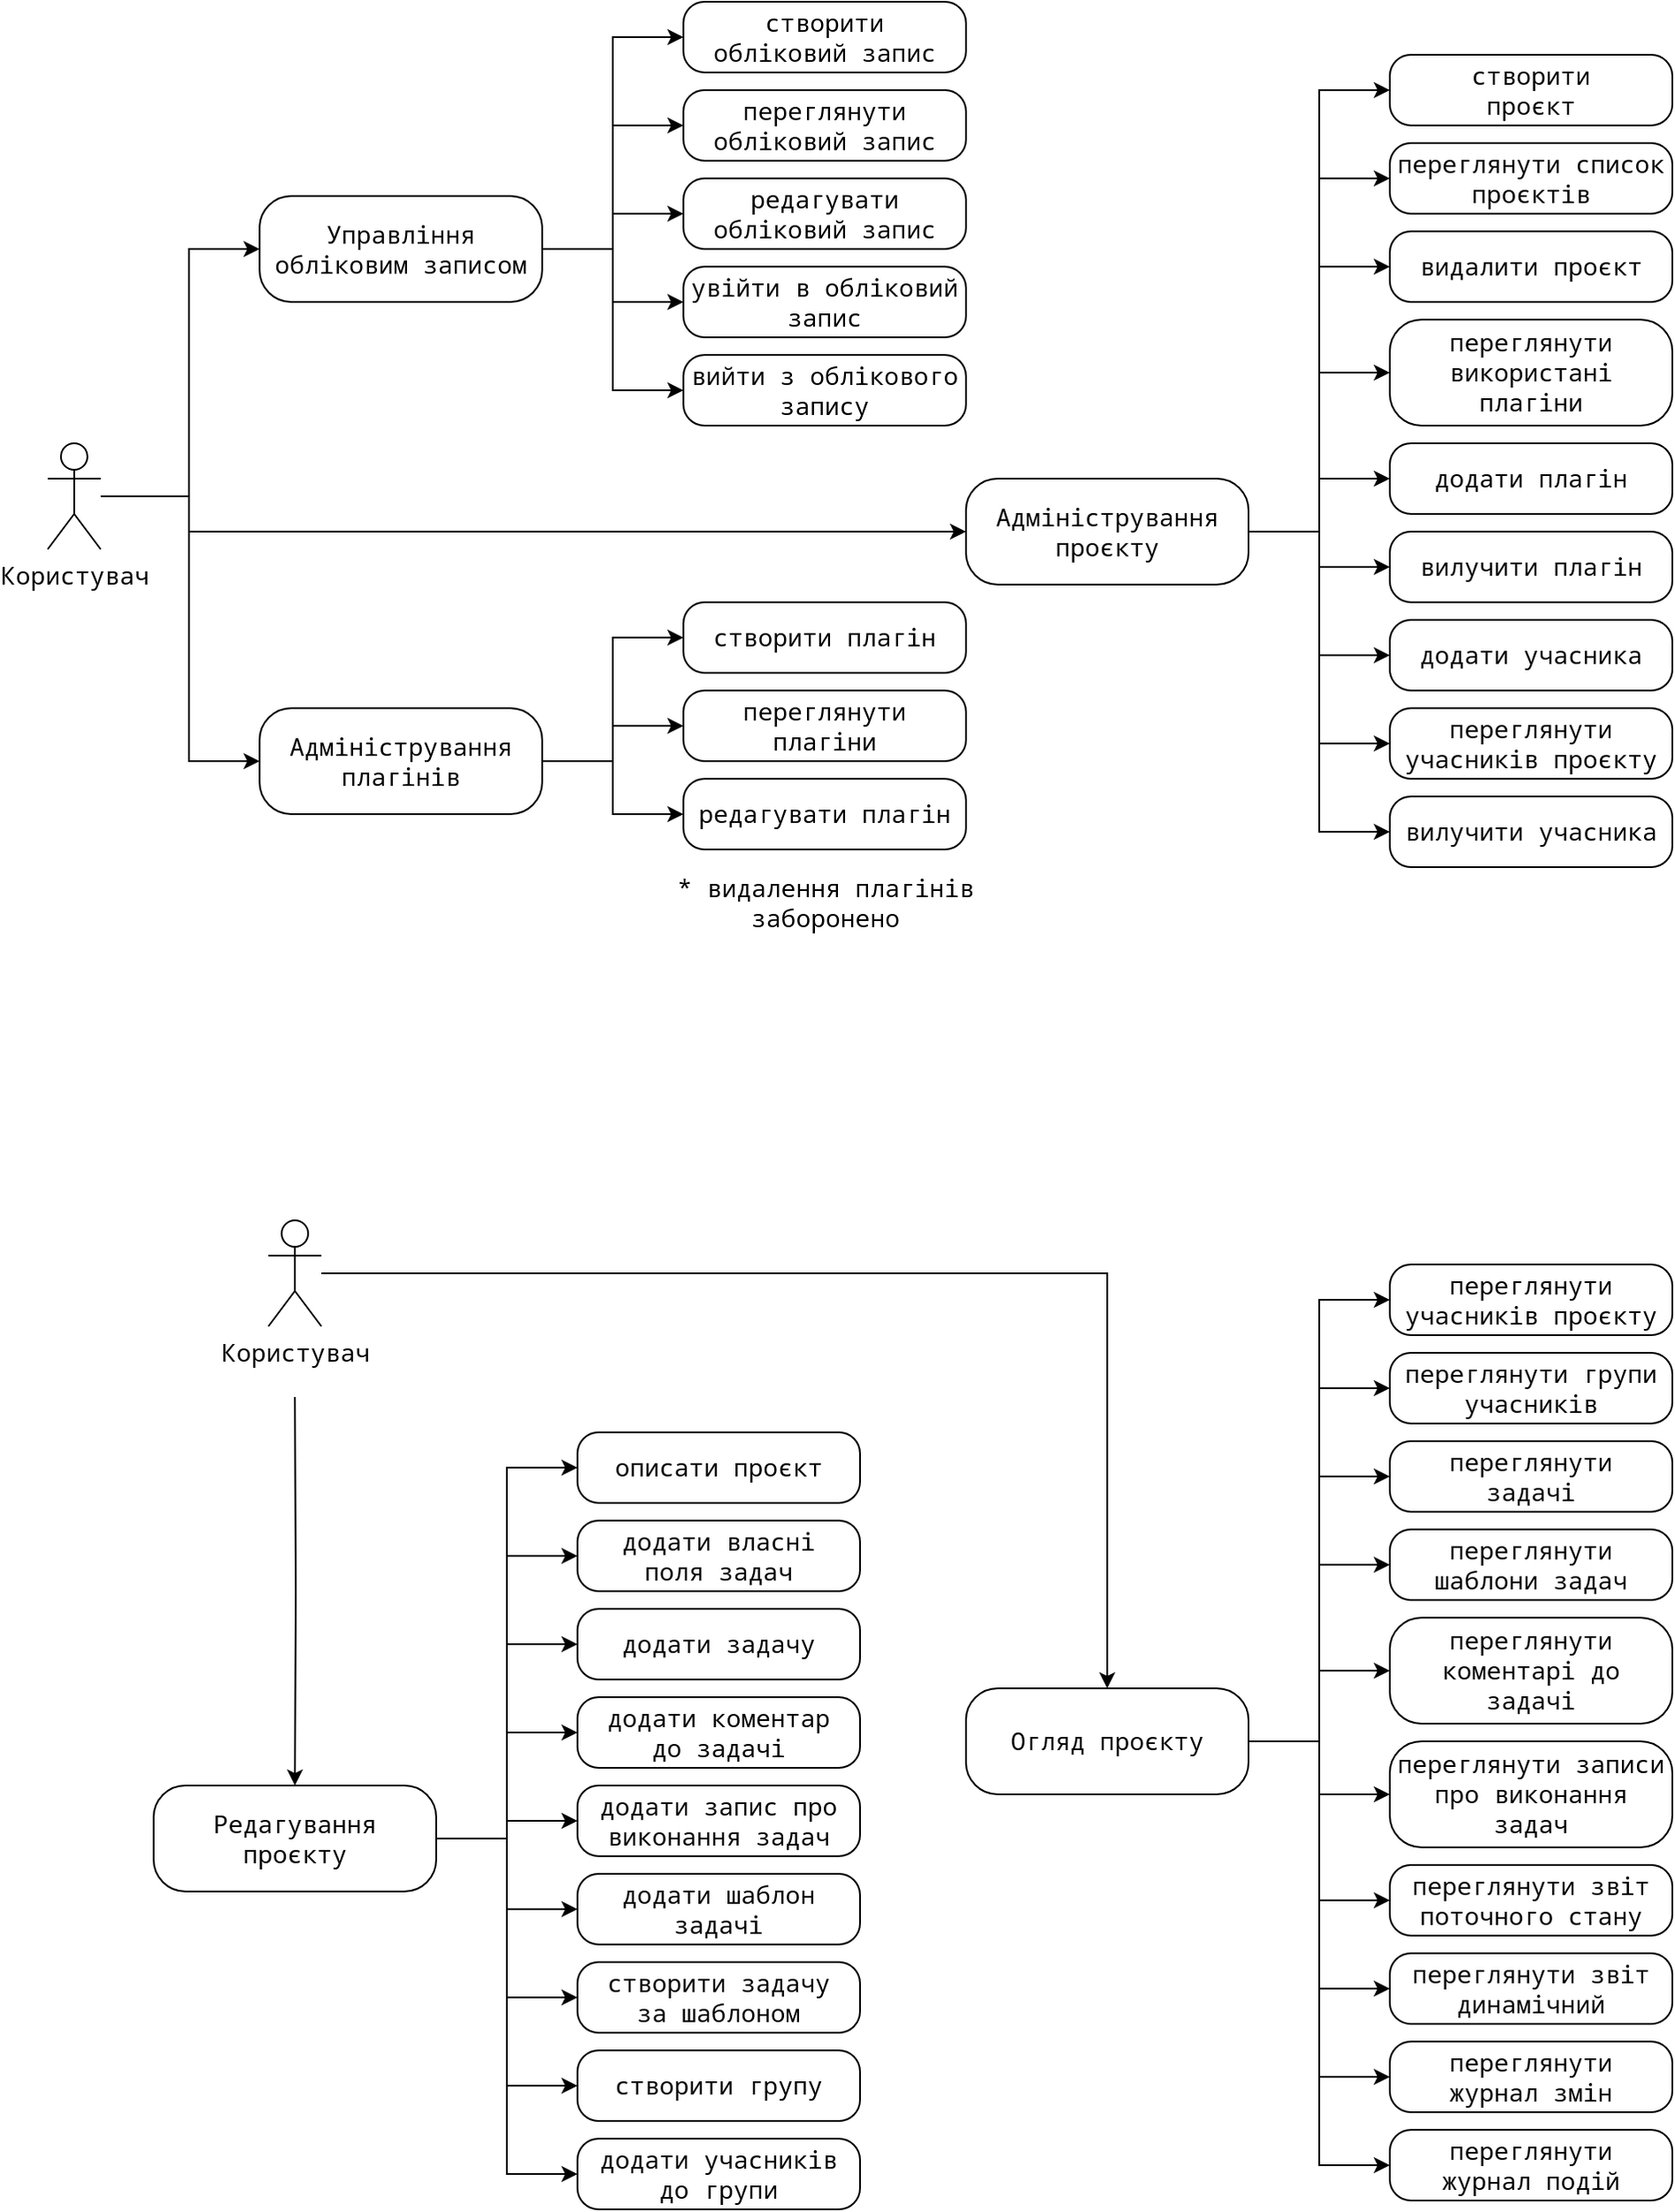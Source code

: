 <mxfile version="15.8.7" type="device" pages="2"><diagram id="jv5lWNzR53a4M4RJ2cvP" name="Page-1"><mxGraphModel dx="1372" dy="2047" grid="1" gridSize="10" guides="1" tooltips="1" connect="1" arrows="1" fold="1" page="1" pageScale="1" pageWidth="827" pageHeight="1169" math="0" shadow="0"><root><mxCell id="0"/><mxCell id="1" parent="0"/><mxCell id="jhxIdOsLZvtlKKNgTyip-5" style="edgeStyle=orthogonalEdgeStyle;rounded=0;orthogonalLoop=1;jettySize=auto;html=1;entryX=0;entryY=0.5;entryDx=0;entryDy=0;fontFamily=Noto Sans Mono;fontSize=14;" parent="1" source="jhxIdOsLZvtlKKNgTyip-1" target="jhxIdOsLZvtlKKNgTyip-2" edge="1"><mxGeometry relative="1" as="geometry"><Array as="points"><mxPoint x="160" y="270"/><mxPoint x="160" y="130"/></Array></mxGeometry></mxCell><mxCell id="jhxIdOsLZvtlKKNgTyip-6" style="edgeStyle=orthogonalEdgeStyle;rounded=0;orthogonalLoop=1;jettySize=auto;html=1;entryX=0;entryY=0.5;entryDx=0;entryDy=0;fontFamily=Noto Sans Mono;fontSize=14;" parent="1" source="jhxIdOsLZvtlKKNgTyip-1" target="jhxIdOsLZvtlKKNgTyip-3" edge="1"><mxGeometry relative="1" as="geometry"><Array as="points"><mxPoint x="160" y="270"/><mxPoint x="160" y="290"/></Array></mxGeometry></mxCell><mxCell id="jhxIdOsLZvtlKKNgTyip-11" style="edgeStyle=orthogonalEdgeStyle;rounded=0;orthogonalLoop=1;jettySize=auto;html=1;entryX=0;entryY=0.5;entryDx=0;entryDy=0;fontFamily=Noto Sans Mono;fontSize=14;" parent="1" source="jhxIdOsLZvtlKKNgTyip-1" target="jhxIdOsLZvtlKKNgTyip-10" edge="1"><mxGeometry relative="1" as="geometry"><Array as="points"><mxPoint x="160" y="270"/><mxPoint x="160" y="420"/></Array></mxGeometry></mxCell><mxCell id="jhxIdOsLZvtlKKNgTyip-1" value="Користувач" style="shape=umlActor;verticalLabelPosition=bottom;verticalAlign=top;html=1;outlineConnect=0;fontSize=14;fontFamily=Noto Sans Mono;" parent="1" vertex="1"><mxGeometry x="80" y="240" width="30" height="60" as="geometry"/></mxCell><mxCell id="jhxIdOsLZvtlKKNgTyip-12" style="edgeStyle=orthogonalEdgeStyle;rounded=0;orthogonalLoop=1;jettySize=auto;html=1;exitX=1;exitY=0.5;exitDx=0;exitDy=0;fontFamily=Noto Sans Mono;fontSize=14;entryX=0;entryY=0.5;entryDx=0;entryDy=0;" parent="1" source="jhxIdOsLZvtlKKNgTyip-2" target="jhxIdOsLZvtlKKNgTyip-13" edge="1"><mxGeometry relative="1" as="geometry"><mxPoint x="450" y="200.0" as="targetPoint"/></mxGeometry></mxCell><mxCell id="jhxIdOsLZvtlKKNgTyip-15" style="edgeStyle=orthogonalEdgeStyle;rounded=0;orthogonalLoop=1;jettySize=auto;html=1;exitX=1;exitY=0.5;exitDx=0;exitDy=0;entryX=0;entryY=0.5;entryDx=0;entryDy=0;fontFamily=Noto Sans Mono;fontSize=14;" parent="1" source="jhxIdOsLZvtlKKNgTyip-2" target="jhxIdOsLZvtlKKNgTyip-14" edge="1"><mxGeometry relative="1" as="geometry"/></mxCell><mxCell id="jhxIdOsLZvtlKKNgTyip-18" style="edgeStyle=orthogonalEdgeStyle;rounded=0;orthogonalLoop=1;jettySize=auto;html=1;exitX=1;exitY=0.5;exitDx=0;exitDy=0;entryX=0;entryY=0.5;entryDx=0;entryDy=0;fontFamily=Noto Sans Mono;fontSize=14;" parent="1" source="jhxIdOsLZvtlKKNgTyip-2" target="jhxIdOsLZvtlKKNgTyip-16" edge="1"><mxGeometry relative="1" as="geometry"/></mxCell><mxCell id="jhxIdOsLZvtlKKNgTyip-19" style="edgeStyle=orthogonalEdgeStyle;rounded=0;orthogonalLoop=1;jettySize=auto;html=1;exitX=1;exitY=0.5;exitDx=0;exitDy=0;entryX=0;entryY=0.5;entryDx=0;entryDy=0;fontFamily=Noto Sans Mono;fontSize=14;" parent="1" source="jhxIdOsLZvtlKKNgTyip-2" target="jhxIdOsLZvtlKKNgTyip-17" edge="1"><mxGeometry relative="1" as="geometry"/></mxCell><mxCell id="oOtasb6Ml_htdaw0JUBO-2" style="edgeStyle=orthogonalEdgeStyle;rounded=0;orthogonalLoop=1;jettySize=auto;html=1;exitX=1;exitY=0.5;exitDx=0;exitDy=0;entryX=0;entryY=0.5;entryDx=0;entryDy=0;" parent="1" source="jhxIdOsLZvtlKKNgTyip-2" target="oOtasb6Ml_htdaw0JUBO-1" edge="1"><mxGeometry relative="1" as="geometry"/></mxCell><mxCell id="jhxIdOsLZvtlKKNgTyip-2" value="Управління обліковим записом" style="rounded=1;whiteSpace=wrap;html=1;fontFamily=Noto Sans Mono;fontSize=14;arcSize=30;" parent="1" vertex="1"><mxGeometry x="200" y="100" width="160" height="60" as="geometry"/></mxCell><mxCell id="jhxIdOsLZvtlKKNgTyip-21" style="edgeStyle=orthogonalEdgeStyle;rounded=0;orthogonalLoop=1;jettySize=auto;html=1;exitX=1;exitY=0.5;exitDx=0;exitDy=0;entryX=0;entryY=0.5;entryDx=0;entryDy=0;fontFamily=Noto Sans Mono;fontSize=14;" parent="1" source="jhxIdOsLZvtlKKNgTyip-3" target="jhxIdOsLZvtlKKNgTyip-20" edge="1"><mxGeometry relative="1" as="geometry"/></mxCell><mxCell id="jhxIdOsLZvtlKKNgTyip-22" style="edgeStyle=orthogonalEdgeStyle;rounded=0;orthogonalLoop=1;jettySize=auto;html=1;exitX=1;exitY=0.5;exitDx=0;exitDy=0;fontFamily=Noto Sans Mono;fontSize=14;entryX=0;entryY=0.5;entryDx=0;entryDy=0;" parent="1" source="jhxIdOsLZvtlKKNgTyip-3" target="jhxIdOsLZvtlKKNgTyip-23" edge="1"><mxGeometry relative="1" as="geometry"><mxPoint x="820" y="230" as="targetPoint"/></mxGeometry></mxCell><mxCell id="jhxIdOsLZvtlKKNgTyip-25" style="edgeStyle=orthogonalEdgeStyle;rounded=0;orthogonalLoop=1;jettySize=auto;html=1;exitX=1;exitY=0.5;exitDx=0;exitDy=0;entryX=0;entryY=0.5;entryDx=0;entryDy=0;fontFamily=Noto Sans Mono;fontSize=14;" parent="1" source="jhxIdOsLZvtlKKNgTyip-3" target="jhxIdOsLZvtlKKNgTyip-24" edge="1"><mxGeometry relative="1" as="geometry"/></mxCell><mxCell id="jhxIdOsLZvtlKKNgTyip-28" style="edgeStyle=orthogonalEdgeStyle;rounded=0;orthogonalLoop=1;jettySize=auto;html=1;exitX=1;exitY=0.5;exitDx=0;exitDy=0;entryX=0;entryY=0.5;entryDx=0;entryDy=0;fontFamily=Noto Sans Mono;fontSize=14;" parent="1" source="jhxIdOsLZvtlKKNgTyip-3" target="jhxIdOsLZvtlKKNgTyip-26" edge="1"><mxGeometry relative="1" as="geometry"/></mxCell><mxCell id="jhxIdOsLZvtlKKNgTyip-29" style="edgeStyle=orthogonalEdgeStyle;rounded=0;orthogonalLoop=1;jettySize=auto;html=1;exitX=1;exitY=0.5;exitDx=0;exitDy=0;entryX=0;entryY=0.5;entryDx=0;entryDy=0;fontFamily=Noto Sans Mono;fontSize=14;" parent="1" source="jhxIdOsLZvtlKKNgTyip-3" target="jhxIdOsLZvtlKKNgTyip-27" edge="1"><mxGeometry relative="1" as="geometry"/></mxCell><mxCell id="jhxIdOsLZvtlKKNgTyip-36" style="edgeStyle=orthogonalEdgeStyle;rounded=0;orthogonalLoop=1;jettySize=auto;html=1;exitX=1;exitY=0.5;exitDx=0;exitDy=0;entryX=0;entryY=0.5;entryDx=0;entryDy=0;fontFamily=Noto Sans Mono;fontSize=14;" parent="1" source="jhxIdOsLZvtlKKNgTyip-3" target="jhxIdOsLZvtlKKNgTyip-35" edge="1"><mxGeometry relative="1" as="geometry"/></mxCell><mxCell id="Qpr0Uq6TaIP7Um83GQi3-8" style="edgeStyle=orthogonalEdgeStyle;rounded=0;orthogonalLoop=1;jettySize=auto;html=1;exitX=1;exitY=0.5;exitDx=0;exitDy=0;entryX=0;entryY=0.5;entryDx=0;entryDy=0;" parent="1" source="jhxIdOsLZvtlKKNgTyip-3" target="Qpr0Uq6TaIP7Um83GQi3-6" edge="1"><mxGeometry relative="1" as="geometry"/></mxCell><mxCell id="Qpr0Uq6TaIP7Um83GQi3-12" style="edgeStyle=orthogonalEdgeStyle;rounded=0;orthogonalLoop=1;jettySize=auto;html=1;exitX=1;exitY=0.5;exitDx=0;exitDy=0;entryX=0;entryY=0.5;entryDx=0;entryDy=0;" parent="1" source="jhxIdOsLZvtlKKNgTyip-3" target="Qpr0Uq6TaIP7Um83GQi3-10" edge="1"><mxGeometry relative="1" as="geometry"/></mxCell><mxCell id="Qpr0Uq6TaIP7Um83GQi3-13" style="edgeStyle=orthogonalEdgeStyle;rounded=0;orthogonalLoop=1;jettySize=auto;html=1;exitX=1;exitY=0.5;exitDx=0;exitDy=0;entryX=0;entryY=0.5;entryDx=0;entryDy=0;" parent="1" source="jhxIdOsLZvtlKKNgTyip-3" target="Qpr0Uq6TaIP7Um83GQi3-11" edge="1"><mxGeometry relative="1" as="geometry"/></mxCell><mxCell id="jhxIdOsLZvtlKKNgTyip-3" value="Адміністрування проєкту" style="rounded=1;whiteSpace=wrap;html=1;fontFamily=Noto Sans Mono;fontSize=14;arcSize=30;" parent="1" vertex="1"><mxGeometry x="600" y="260" width="160" height="60" as="geometry"/></mxCell><mxCell id="jhxIdOsLZvtlKKNgTyip-38" style="edgeStyle=orthogonalEdgeStyle;rounded=0;orthogonalLoop=1;jettySize=auto;html=1;exitX=1;exitY=0.5;exitDx=0;exitDy=0;entryX=0;entryY=0.5;entryDx=0;entryDy=0;fontFamily=Noto Sans Mono;fontSize=14;" parent="1" source="jhxIdOsLZvtlKKNgTyip-7" target="jhxIdOsLZvtlKKNgTyip-37" edge="1"><mxGeometry relative="1" as="geometry"/></mxCell><mxCell id="jhxIdOsLZvtlKKNgTyip-40" style="edgeStyle=orthogonalEdgeStyle;rounded=0;orthogonalLoop=1;jettySize=auto;html=1;exitX=1;exitY=0.5;exitDx=0;exitDy=0;entryX=0;entryY=0.5;entryDx=0;entryDy=0;fontFamily=Noto Sans Mono;fontSize=14;" parent="1" source="jhxIdOsLZvtlKKNgTyip-7" target="jhxIdOsLZvtlKKNgTyip-39" edge="1"><mxGeometry relative="1" as="geometry"/></mxCell><mxCell id="jhxIdOsLZvtlKKNgTyip-42" style="edgeStyle=orthogonalEdgeStyle;rounded=0;orthogonalLoop=1;jettySize=auto;html=1;exitX=1;exitY=0.5;exitDx=0;exitDy=0;entryX=0;entryY=0.5;entryDx=0;entryDy=0;fontFamily=Noto Sans Mono;fontSize=14;" parent="1" source="jhxIdOsLZvtlKKNgTyip-7" target="jhxIdOsLZvtlKKNgTyip-41" edge="1"><mxGeometry relative="1" as="geometry"/></mxCell><mxCell id="jhxIdOsLZvtlKKNgTyip-44" style="edgeStyle=orthogonalEdgeStyle;rounded=0;orthogonalLoop=1;jettySize=auto;html=1;exitX=1;exitY=0.5;exitDx=0;exitDy=0;entryX=0;entryY=0.5;entryDx=0;entryDy=0;fontFamily=Noto Sans Mono;fontSize=14;" parent="1" source="jhxIdOsLZvtlKKNgTyip-7" target="jhxIdOsLZvtlKKNgTyip-43" edge="1"><mxGeometry relative="1" as="geometry"/></mxCell><mxCell id="jhxIdOsLZvtlKKNgTyip-46" style="edgeStyle=orthogonalEdgeStyle;rounded=0;orthogonalLoop=1;jettySize=auto;html=1;exitX=1;exitY=0.5;exitDx=0;exitDy=0;entryX=0;entryY=0.5;entryDx=0;entryDy=0;fontFamily=Noto Sans Mono;fontSize=14;" parent="1" source="jhxIdOsLZvtlKKNgTyip-7" target="jhxIdOsLZvtlKKNgTyip-45" edge="1"><mxGeometry relative="1" as="geometry"/></mxCell><mxCell id="jhxIdOsLZvtlKKNgTyip-49" style="edgeStyle=orthogonalEdgeStyle;rounded=0;orthogonalLoop=1;jettySize=auto;html=1;exitX=1;exitY=0.5;exitDx=0;exitDy=0;entryX=0;entryY=0.5;entryDx=0;entryDy=0;fontFamily=Noto Sans Mono;fontSize=14;" parent="1" source="jhxIdOsLZvtlKKNgTyip-7" target="jhxIdOsLZvtlKKNgTyip-47" edge="1"><mxGeometry relative="1" as="geometry"/></mxCell><mxCell id="jhxIdOsLZvtlKKNgTyip-50" style="edgeStyle=orthogonalEdgeStyle;rounded=0;orthogonalLoop=1;jettySize=auto;html=1;exitX=1;exitY=0.5;exitDx=0;exitDy=0;entryX=0;entryY=0.5;entryDx=0;entryDy=0;fontFamily=Noto Sans Mono;fontSize=14;" parent="1" source="jhxIdOsLZvtlKKNgTyip-7" target="jhxIdOsLZvtlKKNgTyip-48" edge="1"><mxGeometry relative="1" as="geometry"/></mxCell><mxCell id="Qpr0Uq6TaIP7Um83GQi3-20" style="edgeStyle=orthogonalEdgeStyle;rounded=0;orthogonalLoop=1;jettySize=auto;html=1;exitX=1;exitY=0.5;exitDx=0;exitDy=0;entryX=0;entryY=0.5;entryDx=0;entryDy=0;" parent="1" source="jhxIdOsLZvtlKKNgTyip-7" target="Qpr0Uq6TaIP7Um83GQi3-18" edge="1"><mxGeometry relative="1" as="geometry"/></mxCell><mxCell id="Qpr0Uq6TaIP7Um83GQi3-21" style="edgeStyle=orthogonalEdgeStyle;rounded=0;orthogonalLoop=1;jettySize=auto;html=1;exitX=1;exitY=0.5;exitDx=0;exitDy=0;entryX=0;entryY=0.5;entryDx=0;entryDy=0;" parent="1" source="jhxIdOsLZvtlKKNgTyip-7" target="Qpr0Uq6TaIP7Um83GQi3-19" edge="1"><mxGeometry relative="1" as="geometry"/></mxCell><mxCell id="jhxIdOsLZvtlKKNgTyip-7" value="Редагування проєкту" style="rounded=1;whiteSpace=wrap;html=1;fontFamily=Noto Sans Mono;fontSize=14;arcSize=30;" parent="1" vertex="1"><mxGeometry x="140" y="1000" width="160" height="60" as="geometry"/></mxCell><mxCell id="jhxIdOsLZvtlKKNgTyip-31" style="edgeStyle=orthogonalEdgeStyle;rounded=0;orthogonalLoop=1;jettySize=auto;html=1;exitX=1;exitY=0.5;exitDx=0;exitDy=0;entryX=0;entryY=0.5;entryDx=0;entryDy=0;fontFamily=Noto Sans Mono;fontSize=14;" parent="1" source="jhxIdOsLZvtlKKNgTyip-10" target="jhxIdOsLZvtlKKNgTyip-30" edge="1"><mxGeometry relative="1" as="geometry"/></mxCell><mxCell id="jhxIdOsLZvtlKKNgTyip-33" style="edgeStyle=orthogonalEdgeStyle;rounded=0;orthogonalLoop=1;jettySize=auto;html=1;exitX=1;exitY=0.5;exitDx=0;exitDy=0;entryX=0;entryY=0.5;entryDx=0;entryDy=0;fontFamily=Noto Sans Mono;fontSize=14;" parent="1" source="jhxIdOsLZvtlKKNgTyip-10" target="jhxIdOsLZvtlKKNgTyip-32" edge="1"><mxGeometry relative="1" as="geometry"/></mxCell><mxCell id="7OGK3wcnFtBiuFhTRdX1-2" style="edgeStyle=orthogonalEdgeStyle;rounded=0;orthogonalLoop=1;jettySize=auto;html=1;exitX=1;exitY=0.5;exitDx=0;exitDy=0;entryX=0;entryY=0.5;entryDx=0;entryDy=0;" parent="1" source="jhxIdOsLZvtlKKNgTyip-10" target="7OGK3wcnFtBiuFhTRdX1-1" edge="1"><mxGeometry relative="1" as="geometry"/></mxCell><mxCell id="jhxIdOsLZvtlKKNgTyip-10" value="Адміністрування плагінів" style="rounded=1;whiteSpace=wrap;html=1;fontFamily=Noto Sans Mono;fontSize=14;arcSize=30;" parent="1" vertex="1"><mxGeometry x="200" y="390" width="160" height="60" as="geometry"/></mxCell><mxCell id="jhxIdOsLZvtlKKNgTyip-13" value="створити&lt;br&gt;обліковий запис" style="rounded=1;whiteSpace=wrap;html=1;fontFamily=Noto Sans Mono;fontSize=14;arcSize=30;" parent="1" vertex="1"><mxGeometry x="440" y="-10" width="160" height="40" as="geometry"/></mxCell><mxCell id="jhxIdOsLZvtlKKNgTyip-14" value="редагувати обліковий запис" style="rounded=1;whiteSpace=wrap;html=1;fontFamily=Noto Sans Mono;fontSize=14;arcSize=30;" parent="1" vertex="1"><mxGeometry x="440" y="90" width="160" height="40" as="geometry"/></mxCell><mxCell id="jhxIdOsLZvtlKKNgTyip-16" value="увійти в обліковий запис" style="rounded=1;whiteSpace=wrap;html=1;fontFamily=Noto Sans Mono;fontSize=14;arcSize=30;" parent="1" vertex="1"><mxGeometry x="440" y="140" width="160" height="40" as="geometry"/></mxCell><mxCell id="jhxIdOsLZvtlKKNgTyip-17" value="вийти з облікового запису" style="rounded=1;whiteSpace=wrap;html=1;fontFamily=Noto Sans Mono;fontSize=14;arcSize=30;" parent="1" vertex="1"><mxGeometry x="440" y="190" width="160" height="40" as="geometry"/></mxCell><mxCell id="jhxIdOsLZvtlKKNgTyip-20" value="створити&lt;br&gt;проєкт" style="rounded=1;whiteSpace=wrap;html=1;fontFamily=Noto Sans Mono;fontSize=14;arcSize=30;" parent="1" vertex="1"><mxGeometry x="840" y="20" width="160" height="40" as="geometry"/></mxCell><mxCell id="jhxIdOsLZvtlKKNgTyip-23" value="додати плагін" style="rounded=1;whiteSpace=wrap;html=1;fontFamily=Noto Sans Mono;fontSize=14;arcSize=30;" parent="1" vertex="1"><mxGeometry x="840" y="240" width="160" height="40" as="geometry"/></mxCell><mxCell id="jhxIdOsLZvtlKKNgTyip-24" value="вилучити плагін" style="rounded=1;whiteSpace=wrap;html=1;fontFamily=Noto Sans Mono;fontSize=14;arcSize=30;" parent="1" vertex="1"><mxGeometry x="840" y="290" width="160" height="40" as="geometry"/></mxCell><mxCell id="jhxIdOsLZvtlKKNgTyip-26" value="додати учасника" style="rounded=1;whiteSpace=wrap;html=1;fontFamily=Noto Sans Mono;fontSize=14;arcSize=30;" parent="1" vertex="1"><mxGeometry x="840" y="340" width="160" height="40" as="geometry"/></mxCell><mxCell id="jhxIdOsLZvtlKKNgTyip-27" value="вилучити учасника" style="rounded=1;whiteSpace=wrap;html=1;fontFamily=Noto Sans Mono;fontSize=14;arcSize=30;" parent="1" vertex="1"><mxGeometry x="840" y="440" width="160" height="40" as="geometry"/></mxCell><mxCell id="jhxIdOsLZvtlKKNgTyip-30" value="створити плагін" style="rounded=1;whiteSpace=wrap;html=1;fontFamily=Noto Sans Mono;fontSize=14;arcSize=30;" parent="1" vertex="1"><mxGeometry x="440" y="330" width="160" height="40" as="geometry"/></mxCell><mxCell id="jhxIdOsLZvtlKKNgTyip-32" value="редагувати плагін" style="rounded=1;whiteSpace=wrap;html=1;fontFamily=Noto Sans Mono;fontSize=14;arcSize=30;" parent="1" vertex="1"><mxGeometry x="440" y="430" width="160" height="40" as="geometry"/></mxCell><mxCell id="jhxIdOsLZvtlKKNgTyip-34" value="* видалення плагінів &lt;br&gt;заборонено" style="text;html=1;align=center;verticalAlign=middle;resizable=0;points=[];autosize=1;strokeColor=none;fillColor=none;fontSize=14;fontFamily=Noto Sans Mono;" parent="1" vertex="1"><mxGeometry x="430" y="480" width="180" height="40" as="geometry"/></mxCell><mxCell id="jhxIdOsLZvtlKKNgTyip-35" value="видалити проєкт" style="rounded=1;whiteSpace=wrap;html=1;fontFamily=Noto Sans Mono;fontSize=14;arcSize=30;" parent="1" vertex="1"><mxGeometry x="840" y="120" width="160" height="40" as="geometry"/></mxCell><mxCell id="jhxIdOsLZvtlKKNgTyip-37" value="описати проєкт" style="rounded=1;whiteSpace=wrap;html=1;fontFamily=Noto Sans Mono;fontSize=14;arcSize=30;" parent="1" vertex="1"><mxGeometry x="380" y="800" width="160" height="40" as="geometry"/></mxCell><mxCell id="jhxIdOsLZvtlKKNgTyip-39" value="додати власні &lt;br&gt;поля задач" style="rounded=1;whiteSpace=wrap;html=1;fontFamily=Noto Sans Mono;fontSize=14;arcSize=30;" parent="1" vertex="1"><mxGeometry x="380" y="850" width="160" height="40" as="geometry"/></mxCell><mxCell id="jhxIdOsLZvtlKKNgTyip-41" value="додати задачу" style="rounded=1;whiteSpace=wrap;html=1;fontFamily=Noto Sans Mono;fontSize=14;arcSize=30;" parent="1" vertex="1"><mxGeometry x="380" y="900" width="160" height="40" as="geometry"/></mxCell><mxCell id="jhxIdOsLZvtlKKNgTyip-43" value="додати запис про виконання задач" style="rounded=1;whiteSpace=wrap;html=1;fontFamily=Noto Sans Mono;fontSize=14;arcSize=30;" parent="1" vertex="1"><mxGeometry x="380" y="1000" width="160" height="40" as="geometry"/></mxCell><mxCell id="jhxIdOsLZvtlKKNgTyip-45" value="додати коментар &lt;br&gt;до задачі" style="rounded=1;whiteSpace=wrap;html=1;fontFamily=Noto Sans Mono;fontSize=14;arcSize=30;" parent="1" vertex="1"><mxGeometry x="380" y="950" width="160" height="40" as="geometry"/></mxCell><mxCell id="jhxIdOsLZvtlKKNgTyip-47" value="додати шаблон задачі" style="rounded=1;whiteSpace=wrap;html=1;fontFamily=Noto Sans Mono;fontSize=14;arcSize=30;" parent="1" vertex="1"><mxGeometry x="380" y="1050" width="160" height="40" as="geometry"/></mxCell><mxCell id="jhxIdOsLZvtlKKNgTyip-48" value="створити задачу&lt;br&gt;за шаблоном" style="rounded=1;whiteSpace=wrap;html=1;fontFamily=Noto Sans Mono;fontSize=14;arcSize=30;" parent="1" vertex="1"><mxGeometry x="380" y="1100" width="160" height="40" as="geometry"/></mxCell><mxCell id="jhxIdOsLZvtlKKNgTyip-54" style="edgeStyle=orthogonalEdgeStyle;rounded=0;orthogonalLoop=1;jettySize=auto;html=1;exitX=1;exitY=0.5;exitDx=0;exitDy=0;entryX=0;entryY=0.5;entryDx=0;entryDy=0;fontFamily=Noto Sans Mono;fontSize=14;" parent="1" source="jhxIdOsLZvtlKKNgTyip-51" target="jhxIdOsLZvtlKKNgTyip-53" edge="1"><mxGeometry relative="1" as="geometry"/></mxCell><mxCell id="jhxIdOsLZvtlKKNgTyip-57" style="edgeStyle=orthogonalEdgeStyle;rounded=0;orthogonalLoop=1;jettySize=auto;html=1;exitX=1;exitY=0.5;exitDx=0;exitDy=0;entryX=0;entryY=0.5;entryDx=0;entryDy=0;fontFamily=Noto Sans Mono;fontSize=14;" parent="1" source="jhxIdOsLZvtlKKNgTyip-51" target="jhxIdOsLZvtlKKNgTyip-55" edge="1"><mxGeometry relative="1" as="geometry"/></mxCell><mxCell id="jhxIdOsLZvtlKKNgTyip-58" style="edgeStyle=orthogonalEdgeStyle;rounded=0;orthogonalLoop=1;jettySize=auto;html=1;exitX=1;exitY=0.5;exitDx=0;exitDy=0;entryX=0;entryY=0.5;entryDx=0;entryDy=0;fontFamily=Noto Sans Mono;fontSize=14;" parent="1" source="jhxIdOsLZvtlKKNgTyip-51" target="jhxIdOsLZvtlKKNgTyip-56" edge="1"><mxGeometry relative="1" as="geometry"/></mxCell><mxCell id="jhxIdOsLZvtlKKNgTyip-61" style="edgeStyle=orthogonalEdgeStyle;rounded=0;orthogonalLoop=1;jettySize=auto;html=1;exitX=1;exitY=0.5;exitDx=0;exitDy=0;entryX=0;entryY=0.5;entryDx=0;entryDy=0;fontFamily=Noto Sans Mono;fontSize=14;" parent="1" source="jhxIdOsLZvtlKKNgTyip-51" target="jhxIdOsLZvtlKKNgTyip-59" edge="1"><mxGeometry relative="1" as="geometry"/></mxCell><mxCell id="jhxIdOsLZvtlKKNgTyip-64" style="edgeStyle=orthogonalEdgeStyle;rounded=0;orthogonalLoop=1;jettySize=auto;html=1;exitX=1;exitY=0.5;exitDx=0;exitDy=0;entryX=0;entryY=0.5;entryDx=0;entryDy=0;fontFamily=Noto Sans Mono;fontSize=14;" parent="1" source="jhxIdOsLZvtlKKNgTyip-51" target="jhxIdOsLZvtlKKNgTyip-63" edge="1"><mxGeometry relative="1" as="geometry"/></mxCell><mxCell id="jhxIdOsLZvtlKKNgTyip-66" style="edgeStyle=orthogonalEdgeStyle;rounded=0;orthogonalLoop=1;jettySize=auto;html=1;exitX=1;exitY=0.5;exitDx=0;exitDy=0;entryX=0;entryY=0.5;entryDx=0;entryDy=0;fontFamily=Noto Sans Mono;fontSize=14;" parent="1" source="jhxIdOsLZvtlKKNgTyip-51" target="jhxIdOsLZvtlKKNgTyip-65" edge="1"><mxGeometry relative="1" as="geometry"/></mxCell><mxCell id="jhxIdOsLZvtlKKNgTyip-68" style="edgeStyle=orthogonalEdgeStyle;rounded=0;orthogonalLoop=1;jettySize=auto;html=1;exitX=1;exitY=0.5;exitDx=0;exitDy=0;entryX=0;entryY=0.5;entryDx=0;entryDy=0;fontFamily=Noto Sans Mono;fontSize=14;" parent="1" source="jhxIdOsLZvtlKKNgTyip-51" target="jhxIdOsLZvtlKKNgTyip-67" edge="1"><mxGeometry relative="1" as="geometry"/></mxCell><mxCell id="Qpr0Uq6TaIP7Um83GQi3-15" style="edgeStyle=orthogonalEdgeStyle;rounded=0;orthogonalLoop=1;jettySize=auto;html=1;exitX=1;exitY=0.5;exitDx=0;exitDy=0;entryX=0;entryY=0.5;entryDx=0;entryDy=0;" parent="1" source="jhxIdOsLZvtlKKNgTyip-51" target="Qpr0Uq6TaIP7Um83GQi3-14" edge="1"><mxGeometry relative="1" as="geometry"/></mxCell><mxCell id="Qpr0Uq6TaIP7Um83GQi3-17" style="edgeStyle=orthogonalEdgeStyle;rounded=0;orthogonalLoop=1;jettySize=auto;html=1;exitX=1;exitY=0.5;exitDx=0;exitDy=0;entryX=0;entryY=0.5;entryDx=0;entryDy=0;" parent="1" source="jhxIdOsLZvtlKKNgTyip-51" target="Qpr0Uq6TaIP7Um83GQi3-16" edge="1"><mxGeometry relative="1" as="geometry"/></mxCell><mxCell id="Qpr0Uq6TaIP7Um83GQi3-22" style="edgeStyle=orthogonalEdgeStyle;rounded=0;orthogonalLoop=1;jettySize=auto;html=1;exitX=1;exitY=0.5;exitDx=0;exitDy=0;entryX=0;entryY=0.5;entryDx=0;entryDy=0;" parent="1" source="jhxIdOsLZvtlKKNgTyip-51" target="Qpr0Uq6TaIP7Um83GQi3-23" edge="1"><mxGeometry relative="1" as="geometry"><mxPoint x="800" y="715" as="targetPoint"/></mxGeometry></mxCell><mxCell id="jhxIdOsLZvtlKKNgTyip-51" value="Огляд проєкту" style="rounded=1;whiteSpace=wrap;html=1;fontFamily=Noto Sans Mono;fontSize=14;arcSize=30;" parent="1" vertex="1"><mxGeometry x="600" y="945" width="160" height="60" as="geometry"/></mxCell><mxCell id="jhxIdOsLZvtlKKNgTyip-53" value="переглянути&lt;br&gt;задачі" style="rounded=1;whiteSpace=wrap;html=1;fontFamily=Noto Sans Mono;fontSize=14;arcSize=30;" parent="1" vertex="1"><mxGeometry x="840" y="805" width="160" height="40" as="geometry"/></mxCell><mxCell id="jhxIdOsLZvtlKKNgTyip-55" value="переглянути&lt;br&gt;шаблони задач" style="rounded=1;whiteSpace=wrap;html=1;fontFamily=Noto Sans Mono;fontSize=14;arcSize=30;" parent="1" vertex="1"><mxGeometry x="840" y="855" width="160" height="40" as="geometry"/></mxCell><mxCell id="jhxIdOsLZvtlKKNgTyip-56" value="переглянути&lt;br&gt;коментарі до задачі" style="rounded=1;whiteSpace=wrap;html=1;fontFamily=Noto Sans Mono;fontSize=14;arcSize=30;" parent="1" vertex="1"><mxGeometry x="840" y="905" width="160" height="60" as="geometry"/></mxCell><mxCell id="jhxIdOsLZvtlKKNgTyip-59" value="переглянути учасників проєкту" style="rounded=1;whiteSpace=wrap;html=1;fontFamily=Noto Sans Mono;fontSize=14;arcSize=30;" parent="1" vertex="1"><mxGeometry x="840" y="705" width="160" height="40" as="geometry"/></mxCell><mxCell id="jhxIdOsLZvtlKKNgTyip-63" value="переглянути записи про виконання задач" style="rounded=1;whiteSpace=wrap;html=1;fontFamily=Noto Sans Mono;fontSize=14;arcSize=30;" parent="1" vertex="1"><mxGeometry x="840" y="975" width="160" height="60" as="geometry"/></mxCell><mxCell id="jhxIdOsLZvtlKKNgTyip-65" value="переглянути звіт поточного стану" style="rounded=1;whiteSpace=wrap;html=1;fontFamily=Noto Sans Mono;fontSize=14;arcSize=30;" parent="1" vertex="1"><mxGeometry x="840" y="1045" width="160" height="40" as="geometry"/></mxCell><mxCell id="jhxIdOsLZvtlKKNgTyip-67" value="переглянути звіт динамічний" style="rounded=1;whiteSpace=wrap;html=1;fontFamily=Noto Sans Mono;fontSize=14;arcSize=30;" parent="1" vertex="1"><mxGeometry x="840" y="1095" width="160" height="40" as="geometry"/></mxCell><mxCell id="Qpr0Uq6TaIP7Um83GQi3-6" value="переглянути список проєктів" style="rounded=1;whiteSpace=wrap;html=1;fontFamily=Noto Sans Mono;fontSize=14;arcSize=30;" parent="1" vertex="1"><mxGeometry x="840" y="70" width="160" height="40" as="geometry"/></mxCell><mxCell id="Qpr0Uq6TaIP7Um83GQi3-10" value="переглянути використані плагіни" style="rounded=1;whiteSpace=wrap;html=1;fontFamily=Noto Sans Mono;fontSize=14;arcSize=30;" parent="1" vertex="1"><mxGeometry x="840" y="170" width="160" height="60" as="geometry"/></mxCell><mxCell id="Qpr0Uq6TaIP7Um83GQi3-11" value="переглянути учасників проєкту" style="rounded=1;whiteSpace=wrap;html=1;fontFamily=Noto Sans Mono;fontSize=14;arcSize=30;" parent="1" vertex="1"><mxGeometry x="840" y="390" width="160" height="40" as="geometry"/></mxCell><mxCell id="Qpr0Uq6TaIP7Um83GQi3-14" value="переглянути &lt;br&gt;журнал змін" style="rounded=1;whiteSpace=wrap;html=1;fontFamily=Noto Sans Mono;fontSize=14;arcSize=30;" parent="1" vertex="1"><mxGeometry x="840" y="1145" width="160" height="40" as="geometry"/></mxCell><mxCell id="Qpr0Uq6TaIP7Um83GQi3-16" value="переглянути &lt;br&gt;журнал подій" style="rounded=1;whiteSpace=wrap;html=1;fontFamily=Noto Sans Mono;fontSize=14;arcSize=30;" parent="1" vertex="1"><mxGeometry x="840" y="1195" width="160" height="40" as="geometry"/></mxCell><mxCell id="Qpr0Uq6TaIP7Um83GQi3-18" value="створити групу" style="rounded=1;whiteSpace=wrap;html=1;fontFamily=Noto Sans Mono;fontSize=14;arcSize=30;" parent="1" vertex="1"><mxGeometry x="380" y="1150" width="160" height="40" as="geometry"/></mxCell><mxCell id="Qpr0Uq6TaIP7Um83GQi3-19" value="додати учасників до групи" style="rounded=1;whiteSpace=wrap;html=1;fontFamily=Noto Sans Mono;fontSize=14;arcSize=30;" parent="1" vertex="1"><mxGeometry x="380" y="1200" width="160" height="40" as="geometry"/></mxCell><mxCell id="Qpr0Uq6TaIP7Um83GQi3-23" value="переглянути групи учасників" style="rounded=1;whiteSpace=wrap;html=1;fontFamily=Noto Sans Mono;fontSize=14;arcSize=30;" parent="1" vertex="1"><mxGeometry x="840" y="755" width="160" height="40" as="geometry"/></mxCell><mxCell id="7OGK3wcnFtBiuFhTRdX1-1" value="переглянути плагіни" style="rounded=1;whiteSpace=wrap;html=1;fontFamily=Noto Sans Mono;fontSize=14;arcSize=30;" parent="1" vertex="1"><mxGeometry x="440" y="380" width="160" height="40" as="geometry"/></mxCell><mxCell id="oOtasb6Ml_htdaw0JUBO-1" value="переглянути обліковий запис" style="rounded=1;whiteSpace=wrap;html=1;fontFamily=Noto Sans Mono;fontSize=14;arcSize=30;" parent="1" vertex="1"><mxGeometry x="440" y="40" width="160" height="40" as="geometry"/></mxCell><mxCell id="NN6KhrJ2-YghMlQ8p5ts-4" style="edgeStyle=orthogonalEdgeStyle;rounded=0;orthogonalLoop=1;jettySize=auto;html=1;entryX=0.5;entryY=0;entryDx=0;entryDy=0;" parent="1" target="jhxIdOsLZvtlKKNgTyip-7" edge="1"><mxGeometry relative="1" as="geometry"><mxPoint x="220" y="780" as="sourcePoint"/></mxGeometry></mxCell><mxCell id="NN6KhrJ2-YghMlQ8p5ts-5" style="edgeStyle=orthogonalEdgeStyle;rounded=0;orthogonalLoop=1;jettySize=auto;html=1;entryX=0.5;entryY=0;entryDx=0;entryDy=0;" parent="1" source="NN6KhrJ2-YghMlQ8p5ts-2" target="jhxIdOsLZvtlKKNgTyip-51" edge="1"><mxGeometry relative="1" as="geometry"/></mxCell><mxCell id="NN6KhrJ2-YghMlQ8p5ts-2" value="Користувач" style="shape=umlActor;verticalLabelPosition=bottom;verticalAlign=top;html=1;outlineConnect=0;fontSize=14;fontFamily=Noto Sans Mono;" parent="1" vertex="1"><mxGeometry x="205" y="680" width="30" height="60" as="geometry"/></mxCell></root></mxGraphModel></diagram><diagram id="1FWpLQvt3HlMZsu9c1nx" name="Page-2"><mxGraphModel dx="1143" dy="732" grid="1" gridSize="10" guides="1" tooltips="1" connect="1" arrows="1" fold="1" page="1" pageScale="1" pageWidth="827" pageHeight="1169" math="0" shadow="0"><root><mxCell id="gaylZZYmUP7qVJ2jJFVH-0"/><mxCell id="gaylZZYmUP7qVJ2jJFVH-1" parent="gaylZZYmUP7qVJ2jJFVH-0"/><mxCell id="gaylZZYmUP7qVJ2jJFVH-2" value="" style="shape=cube;whiteSpace=wrap;html=1;boundedLbl=1;backgroundOutline=1;darkOpacity=0.05;darkOpacity2=0.1;size=10;" vertex="1" parent="gaylZZYmUP7qVJ2jJFVH-1"><mxGeometry x="160" y="130" width="80" height="60" as="geometry"/></mxCell><mxCell id="gaylZZYmUP7qVJ2jJFVH-3" value="Client 2" style="text;html=1;align=center;verticalAlign=middle;resizable=0;points=[];autosize=1;strokeColor=none;fillColor=none;fontFamily=Noto Sans Mono;fontSize=14;" vertex="1" parent="gaylZZYmUP7qVJ2jJFVH-1"><mxGeometry x="165" y="200" width="80" height="20" as="geometry"/></mxCell><mxCell id="gaylZZYmUP7qVJ2jJFVH-8" value="" style="endArrow=classic;html=1;rounded=0;fontFamily=Noto Sans Mono;fontSize=14;" edge="1" parent="gaylZZYmUP7qVJ2jJFVH-1"><mxGeometry width="50" height="50" relative="1" as="geometry"><mxPoint x="200" y="260" as="sourcePoint"/><mxPoint x="490" y="260" as="targetPoint"/></mxGeometry></mxCell><mxCell id="gaylZZYmUP7qVJ2jJFVH-11" value="Connect to Project 1 workspace" style="text;html=1;align=center;verticalAlign=middle;resizable=0;points=[];autosize=1;strokeColor=none;fillColor=none;fontSize=14;fontFamily=Noto Sans Mono;" vertex="1" parent="gaylZZYmUP7qVJ2jJFVH-1"><mxGeometry x="190" y="240" width="270" height="20" as="geometry"/></mxCell><mxCell id="gaylZZYmUP7qVJ2jJFVH-16" value="" style="endArrow=classic;html=1;rounded=0;fontFamily=Noto Sans Mono;fontSize=14;" edge="1" parent="gaylZZYmUP7qVJ2jJFVH-1"><mxGeometry width="50" height="50" relative="1" as="geometry"><mxPoint x="490" y="270" as="sourcePoint"/><mxPoint x="200" y="270" as="targetPoint"/></mxGeometry></mxCell><mxCell id="gaylZZYmUP7qVJ2jJFVH-17" value="Client 1" style="text;html=1;align=center;verticalAlign=middle;resizable=0;points=[];autosize=1;strokeColor=none;fillColor=none;fontFamily=Noto Sans Mono;fontSize=14;" vertex="1" parent="gaylZZYmUP7qVJ2jJFVH-1"><mxGeometry x="35" y="200" width="80" height="20" as="geometry"/></mxCell><mxCell id="gaylZZYmUP7qVJ2jJFVH-18" value="" style="shape=cube;whiteSpace=wrap;html=1;boundedLbl=1;backgroundOutline=1;darkOpacity=0.05;darkOpacity2=0.1;size=10;" vertex="1" parent="gaylZZYmUP7qVJ2jJFVH-1"><mxGeometry x="30" y="130" width="80" height="60" as="geometry"/></mxCell><mxCell id="gaylZZYmUP7qVJ2jJFVH-19" value="" style="endArrow=classic;html=1;rounded=0;fontFamily=Noto Sans Mono;fontSize=14;" edge="1" parent="gaylZZYmUP7qVJ2jJFVH-1"><mxGeometry width="50" height="50" relative="1" as="geometry"><mxPoint x="80" y="360" as="sourcePoint"/><mxPoint x="490" y="360.0" as="targetPoint"/></mxGeometry></mxCell><mxCell id="gaylZZYmUP7qVJ2jJFVH-20" value="Connect to Project 1 workspace" style="text;html=1;align=center;verticalAlign=middle;resizable=0;points=[];autosize=1;strokeColor=none;fillColor=none;fontSize=14;fontFamily=Noto Sans Mono;" vertex="1" parent="gaylZZYmUP7qVJ2jJFVH-1"><mxGeometry x="189" y="340" width="270" height="20" as="geometry"/></mxCell><mxCell id="gaylZZYmUP7qVJ2jJFVH-21" value="" style="endArrow=classic;html=1;rounded=0;fontFamily=Noto Sans Mono;fontSize=14;" edge="1" parent="gaylZZYmUP7qVJ2jJFVH-1"><mxGeometry width="50" height="50" relative="1" as="geometry"><mxPoint x="490" y="370.0" as="sourcePoint"/><mxPoint x="80" y="370" as="targetPoint"/></mxGeometry></mxCell><mxCell id="gaylZZYmUP7qVJ2jJFVH-26" value="Success" style="text;html=1;align=center;verticalAlign=middle;resizable=0;points=[];autosize=1;strokeColor=none;fillColor=none;fontSize=14;fontFamily=Noto Sans Mono;" vertex="1" parent="gaylZZYmUP7qVJ2jJFVH-1"><mxGeometry x="265" y="270" width="70" height="20" as="geometry"/></mxCell><mxCell id="gaylZZYmUP7qVJ2jJFVH-27" value="Success" style="text;html=1;align=center;verticalAlign=middle;resizable=0;points=[];autosize=1;strokeColor=none;fillColor=none;fontSize=14;fontFamily=Noto Sans Mono;" vertex="1" parent="gaylZZYmUP7qVJ2jJFVH-1"><mxGeometry x="265" y="370" width="70" height="20" as="geometry"/></mxCell><mxCell id="gaylZZYmUP7qVJ2jJFVH-34" value="" style="endArrow=none;dashed=1;html=1;rounded=0;fontFamily=Noto Sans Mono;fontSize=14;" edge="1" parent="gaylZZYmUP7qVJ2jJFVH-1"><mxGeometry width="50" height="50" relative="1" as="geometry"><mxPoint x="70" y="880" as="sourcePoint"/><mxPoint x="69.58" y="235" as="targetPoint"/></mxGeometry></mxCell><mxCell id="gaylZZYmUP7qVJ2jJFVH-35" value="" style="endArrow=none;dashed=1;html=1;rounded=0;fontFamily=Noto Sans Mono;fontSize=14;" edge="1" parent="gaylZZYmUP7qVJ2jJFVH-1"><mxGeometry width="50" height="50" relative="1" as="geometry"><mxPoint x="190" y="880" as="sourcePoint"/><mxPoint x="190.0" y="230.0" as="targetPoint"/></mxGeometry></mxCell><mxCell id="gaylZZYmUP7qVJ2jJFVH-37" value="" style="shape=cube;whiteSpace=wrap;html=1;boundedLbl=1;backgroundOutline=1;darkOpacity=0.05;darkOpacity2=0.1;size=10;" vertex="1" parent="gaylZZYmUP7qVJ2jJFVH-1"><mxGeometry x="460" y="130" width="80" height="60" as="geometry"/></mxCell><mxCell id="gaylZZYmUP7qVJ2jJFVH-38" value="WebSocket" style="text;html=1;align=center;verticalAlign=middle;resizable=0;points=[];autosize=1;strokeColor=none;fillColor=none;fontFamily=Noto Sans Mono;fontSize=14;" vertex="1" parent="gaylZZYmUP7qVJ2jJFVH-1"><mxGeometry x="460" y="200" width="90" height="20" as="geometry"/></mxCell><mxCell id="gaylZZYmUP7qVJ2jJFVH-39" value="" style="endArrow=none;dashed=1;html=1;rounded=0;fontFamily=Noto Sans Mono;fontSize=14;" edge="1" parent="gaylZZYmUP7qVJ2jJFVH-1"><mxGeometry width="50" height="50" relative="1" as="geometry"><mxPoint x="500" y="880" as="sourcePoint"/><mxPoint x="500" y="230.0" as="targetPoint"/></mxGeometry></mxCell><mxCell id="gaylZZYmUP7qVJ2jJFVH-40" value="" style="endArrow=classic;html=1;rounded=0;fontFamily=Noto Sans Mono;fontSize=14;" edge="1" parent="gaylZZYmUP7qVJ2jJFVH-1"><mxGeometry width="50" height="50" relative="1" as="geometry"><mxPoint x="490" y="310.0" as="sourcePoint"/><mxPoint x="200" y="310.0" as="targetPoint"/></mxGeometry></mxCell><mxCell id="gaylZZYmUP7qVJ2jJFVH-41" value="Project 1 initial data" style="text;html=1;align=center;verticalAlign=middle;resizable=0;points=[];autosize=1;strokeColor=none;fillColor=none;fontSize=14;fontFamily=Noto Sans Mono;" vertex="1" parent="gaylZZYmUP7qVJ2jJFVH-1"><mxGeometry x="210" y="310" width="200" height="20" as="geometry"/></mxCell><mxCell id="gaylZZYmUP7qVJ2jJFVH-42" value="" style="endArrow=classic;html=1;rounded=0;fontFamily=Noto Sans Mono;fontSize=14;" edge="1" parent="gaylZZYmUP7qVJ2jJFVH-1"><mxGeometry width="50" height="50" relative="1" as="geometry"><mxPoint x="490" y="410" as="sourcePoint"/><mxPoint x="80" y="410" as="targetPoint"/></mxGeometry></mxCell><mxCell id="gaylZZYmUP7qVJ2jJFVH-43" value="Project 1 initial data" style="text;html=1;align=center;verticalAlign=middle;resizable=0;points=[];autosize=1;strokeColor=none;fillColor=none;fontSize=14;fontFamily=Noto Sans Mono;" vertex="1" parent="gaylZZYmUP7qVJ2jJFVH-1"><mxGeometry x="210" y="410" width="200" height="20" as="geometry"/></mxCell><mxCell id="gaylZZYmUP7qVJ2jJFVH-44" value="" style="endArrow=classic;html=1;rounded=0;fontFamily=Noto Sans Mono;fontSize=14;" edge="1" parent="gaylZZYmUP7qVJ2jJFVH-1"><mxGeometry width="50" height="50" relative="1" as="geometry"><mxPoint x="200" y="470.0" as="sourcePoint"/><mxPoint x="490" y="470.0" as="targetPoint"/></mxGeometry></mxCell><mxCell id="gaylZZYmUP7qVJ2jJFVH-45" value="Add Task 1a to Project 1" style="text;html=1;align=center;verticalAlign=middle;resizable=0;points=[];autosize=1;strokeColor=none;fillColor=none;fontSize=14;fontFamily=Noto Sans Mono;" vertex="1" parent="gaylZZYmUP7qVJ2jJFVH-1"><mxGeometry x="215" y="450" width="220" height="20" as="geometry"/></mxCell><mxCell id="gaylZZYmUP7qVJ2jJFVH-46" value="" style="endArrow=classic;html=1;rounded=0;fontFamily=Noto Sans Mono;fontSize=14;" edge="1" parent="gaylZZYmUP7qVJ2jJFVH-1"><mxGeometry width="50" height="50" relative="1" as="geometry"><mxPoint x="490" y="490" as="sourcePoint"/><mxPoint x="200" y="490" as="targetPoint"/></mxGeometry></mxCell><mxCell id="gaylZZYmUP7qVJ2jJFVH-47" value="Patch data" style="text;html=1;align=center;verticalAlign=middle;resizable=0;points=[];autosize=1;strokeColor=none;fillColor=none;fontSize=14;fontFamily=Noto Sans Mono;" vertex="1" parent="gaylZZYmUP7qVJ2jJFVH-1"><mxGeometry x="250" y="490" width="100" height="20" as="geometry"/></mxCell><mxCell id="gaylZZYmUP7qVJ2jJFVH-48" value="Patch data" style="text;html=1;align=center;verticalAlign=middle;resizable=0;points=[];autosize=1;strokeColor=none;fillColor=none;fontSize=14;fontFamily=Noto Sans Mono;" vertex="1" parent="gaylZZYmUP7qVJ2jJFVH-1"><mxGeometry x="250" y="520" width="100" height="20" as="geometry"/></mxCell><mxCell id="gaylZZYmUP7qVJ2jJFVH-49" value="" style="endArrow=classic;html=1;rounded=0;fontFamily=Noto Sans Mono;fontSize=14;" edge="1" parent="gaylZZYmUP7qVJ2jJFVH-1"><mxGeometry width="50" height="50" relative="1" as="geometry"><mxPoint x="490" y="520" as="sourcePoint"/><mxPoint x="80" y="520" as="targetPoint"/></mxGeometry></mxCell><mxCell id="gaylZZYmUP7qVJ2jJFVH-50" value="" style="endArrow=classic;html=1;rounded=0;fontFamily=Noto Sans Mono;fontSize=14;" edge="1" parent="gaylZZYmUP7qVJ2jJFVH-1"><mxGeometry width="50" height="50" relative="1" as="geometry"><mxPoint x="80" y="580" as="sourcePoint"/><mxPoint x="490" y="580" as="targetPoint"/></mxGeometry></mxCell><mxCell id="gaylZZYmUP7qVJ2jJFVH-51" value="Edit Task 1a to Project 1" style="text;html=1;align=center;verticalAlign=middle;resizable=0;points=[];autosize=1;strokeColor=none;fillColor=none;fontSize=14;fontFamily=Noto Sans Mono;" vertex="1" parent="gaylZZYmUP7qVJ2jJFVH-1"><mxGeometry x="210" y="560" width="230" height="20" as="geometry"/></mxCell><mxCell id="gaylZZYmUP7qVJ2jJFVH-52" value="" style="endArrow=classic;html=1;rounded=0;fontFamily=Noto Sans Mono;fontSize=14;" edge="1" parent="gaylZZYmUP7qVJ2jJFVH-1"><mxGeometry width="50" height="50" relative="1" as="geometry"><mxPoint x="490" y="600" as="sourcePoint"/><mxPoint x="200" y="600" as="targetPoint"/></mxGeometry></mxCell><mxCell id="gaylZZYmUP7qVJ2jJFVH-53" value="Patch data" style="text;html=1;align=center;verticalAlign=middle;resizable=0;points=[];autosize=1;strokeColor=none;fillColor=none;fontSize=14;fontFamily=Noto Sans Mono;" vertex="1" parent="gaylZZYmUP7qVJ2jJFVH-1"><mxGeometry x="250" y="600" width="100" height="20" as="geometry"/></mxCell><mxCell id="gaylZZYmUP7qVJ2jJFVH-54" value="" style="endArrow=classic;html=1;rounded=0;fontFamily=Noto Sans Mono;fontSize=14;" edge="1" parent="gaylZZYmUP7qVJ2jJFVH-1"><mxGeometry width="50" height="50" relative="1" as="geometry"><mxPoint x="490" y="630" as="sourcePoint"/><mxPoint x="80" y="630" as="targetPoint"/></mxGeometry></mxCell><mxCell id="gaylZZYmUP7qVJ2jJFVH-55" value="Patch data" style="text;html=1;align=center;verticalAlign=middle;resizable=0;points=[];autosize=1;strokeColor=none;fillColor=none;fontSize=14;fontFamily=Noto Sans Mono;" vertex="1" parent="gaylZZYmUP7qVJ2jJFVH-1"><mxGeometry x="250" y="630" width="100" height="20" as="geometry"/></mxCell><mxCell id="gaylZZYmUP7qVJ2jJFVH-56" value="" style="endArrow=classic;html=1;rounded=0;fontFamily=Noto Sans Mono;fontSize=14;" edge="1" parent="gaylZZYmUP7qVJ2jJFVH-1"><mxGeometry width="50" height="50" relative="1" as="geometry"><mxPoint x="200" y="680" as="sourcePoint"/><mxPoint x="490" y="680" as="targetPoint"/></mxGeometry></mxCell><mxCell id="gaylZZYmUP7qVJ2jJFVH-57" value="Add comment to Task 1a" style="text;html=1;align=center;verticalAlign=middle;resizable=0;points=[];autosize=1;strokeColor=none;fillColor=none;fontSize=14;fontFamily=Noto Sans Mono;" vertex="1" parent="gaylZZYmUP7qVJ2jJFVH-1"><mxGeometry x="225" y="660" width="200" height="20" as="geometry"/></mxCell><mxCell id="gaylZZYmUP7qVJ2jJFVH-58" value="" style="endArrow=classic;html=1;rounded=0;fontFamily=Noto Sans Mono;fontSize=14;" edge="1" parent="gaylZZYmUP7qVJ2jJFVH-1"><mxGeometry width="50" height="50" relative="1" as="geometry"><mxPoint x="490" y="690.0" as="sourcePoint"/><mxPoint x="200" y="690.0" as="targetPoint"/></mxGeometry></mxCell><mxCell id="gaylZZYmUP7qVJ2jJFVH-59" value="Success" style="text;html=1;align=center;verticalAlign=middle;resizable=0;points=[];autosize=1;strokeColor=none;fillColor=none;fontSize=14;fontFamily=Noto Sans Mono;" vertex="1" parent="gaylZZYmUP7qVJ2jJFVH-1"><mxGeometry x="265" y="690" width="70" height="20" as="geometry"/></mxCell><mxCell id="gaylZZYmUP7qVJ2jJFVH-60" value="Ask for Task 1a comments" style="text;html=1;align=center;verticalAlign=middle;resizable=0;points=[];autosize=1;strokeColor=none;fillColor=none;fontSize=14;fontFamily=Noto Sans Mono;" vertex="1" parent="gaylZZYmUP7qVJ2jJFVH-1"><mxGeometry x="215" y="730" width="220" height="20" as="geometry"/></mxCell><mxCell id="gaylZZYmUP7qVJ2jJFVH-61" value="" style="endArrow=classic;html=1;rounded=0;fontFamily=Noto Sans Mono;fontSize=14;" edge="1" parent="gaylZZYmUP7qVJ2jJFVH-1"><mxGeometry width="50" height="50" relative="1" as="geometry"><mxPoint x="80" y="750" as="sourcePoint"/><mxPoint x="490" y="750" as="targetPoint"/></mxGeometry></mxCell><mxCell id="gaylZZYmUP7qVJ2jJFVH-62" value="" style="endArrow=classic;html=1;rounded=0;fontFamily=Noto Sans Mono;fontSize=14;" edge="1" parent="gaylZZYmUP7qVJ2jJFVH-1"><mxGeometry width="50" height="50" relative="1" as="geometry"><mxPoint x="490" y="760" as="sourcePoint"/><mxPoint x="200" y="760" as="targetPoint"/></mxGeometry></mxCell><mxCell id="gaylZZYmUP7qVJ2jJFVH-63" value="Task 1a comments" style="text;html=1;align=center;verticalAlign=middle;resizable=0;points=[];autosize=1;strokeColor=none;fillColor=none;fontSize=14;fontFamily=Noto Sans Mono;" vertex="1" parent="gaylZZYmUP7qVJ2jJFVH-1"><mxGeometry x="225" y="760" width="150" height="20" as="geometry"/></mxCell><mxCell id="gaylZZYmUP7qVJ2jJFVH-64" value="Ask for commit history" style="text;html=1;align=center;verticalAlign=middle;resizable=0;points=[];autosize=1;strokeColor=none;fillColor=none;fontSize=14;fontFamily=Noto Sans Mono;" vertex="1" parent="gaylZZYmUP7qVJ2jJFVH-1"><mxGeometry x="225" y="790" width="200" height="20" as="geometry"/></mxCell><mxCell id="gaylZZYmUP7qVJ2jJFVH-65" value="" style="endArrow=classic;html=1;rounded=0;fontFamily=Noto Sans Mono;fontSize=14;" edge="1" parent="gaylZZYmUP7qVJ2jJFVH-1"><mxGeometry width="50" height="50" relative="1" as="geometry"><mxPoint x="200" y="810" as="sourcePoint"/><mxPoint x="490" y="810" as="targetPoint"/></mxGeometry></mxCell><mxCell id="gaylZZYmUP7qVJ2jJFVH-66" value="Commit history" style="text;html=1;align=center;verticalAlign=middle;resizable=0;points=[];autosize=1;strokeColor=none;fillColor=none;fontSize=14;fontFamily=Noto Sans Mono;" vertex="1" parent="gaylZZYmUP7qVJ2jJFVH-1"><mxGeometry x="235" y="820" width="130" height="20" as="geometry"/></mxCell><mxCell id="gaylZZYmUP7qVJ2jJFVH-67" value="" style="endArrow=classic;html=1;rounded=0;fontFamily=Noto Sans Mono;fontSize=14;" edge="1" parent="gaylZZYmUP7qVJ2jJFVH-1"><mxGeometry width="50" height="50" relative="1" as="geometry"><mxPoint x="490" y="820" as="sourcePoint"/><mxPoint x="200" y="820" as="targetPoint"/></mxGeometry></mxCell><mxCell id="gaylZZYmUP7qVJ2jJFVH-68" value="" style="endArrow=classic;html=1;rounded=0;fontFamily=Noto Sans Mono;fontSize=14;" edge="1" parent="gaylZZYmUP7qVJ2jJFVH-1"><mxGeometry width="50" height="50" relative="1" as="geometry"><mxPoint x="80" y="870" as="sourcePoint"/><mxPoint x="490" y="870" as="targetPoint"/></mxGeometry></mxCell><mxCell id="gaylZZYmUP7qVJ2jJFVH-69" value="Disconnect" style="text;html=1;align=center;verticalAlign=middle;resizable=0;points=[];autosize=1;strokeColor=none;fillColor=none;fontSize=14;fontFamily=Noto Sans Mono;" vertex="1" parent="gaylZZYmUP7qVJ2jJFVH-1"><mxGeometry x="275" y="850" width="100" height="20" as="geometry"/></mxCell></root></mxGraphModel></diagram></mxfile>